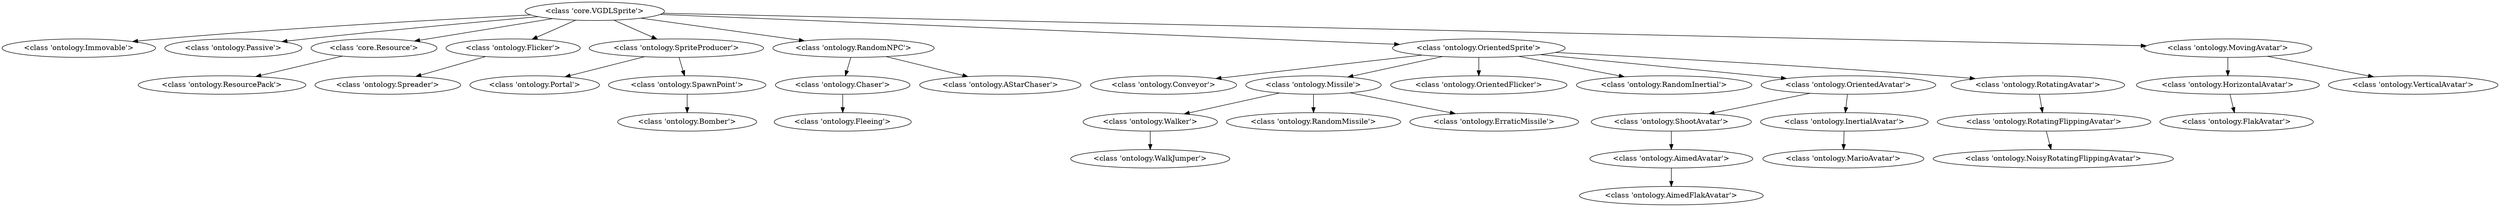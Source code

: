 strict digraph  {
	"<class 'core.VGDLSprite'>" -> "<class 'ontology.Immovable'>";
	"<class 'core.VGDLSprite'>" -> "<class 'ontology.Passive'>";
	"<class 'core.VGDLSprite'>" -> "<class 'core.Resource'>";
	"<class 'core.VGDLSprite'>" -> "<class 'ontology.Flicker'>";
	"<class 'core.VGDLSprite'>" -> "<class 'ontology.SpriteProducer'>";
	"<class 'core.VGDLSprite'>" -> "<class 'ontology.RandomNPC'>";
	"<class 'core.VGDLSprite'>" -> "<class 'ontology.OrientedSprite'>";
	"<class 'core.VGDLSprite'>" -> "<class 'ontology.MovingAvatar'>";
	"<class 'core.Resource'>" -> "<class 'ontology.ResourcePack'>";
	"<class 'ontology.Flicker'>" -> "<class 'ontology.Spreader'>";
	"<class 'ontology.SpriteProducer'>" -> "<class 'ontology.Portal'>";
	"<class 'ontology.SpriteProducer'>" -> "<class 'ontology.SpawnPoint'>";
	"<class 'ontology.SpawnPoint'>" -> "<class 'ontology.Bomber'>";
	"<class 'ontology.RandomNPC'>" -> "<class 'ontology.Chaser'>";
	"<class 'ontology.RandomNPC'>" -> "<class 'ontology.AStarChaser'>";
	"<class 'ontology.OrientedSprite'>" -> "<class 'ontology.Conveyor'>";
	"<class 'ontology.OrientedSprite'>" -> "<class 'ontology.Missile'>";
	"<class 'ontology.OrientedSprite'>" -> "<class 'ontology.OrientedFlicker'>";
	"<class 'ontology.OrientedSprite'>" -> "<class 'ontology.RandomInertial'>";
	"<class 'ontology.OrientedSprite'>" -> "<class 'ontology.OrientedAvatar'>";
	"<class 'ontology.OrientedSprite'>" -> "<class 'ontology.RotatingAvatar'>";
	"<class 'ontology.Missile'>" -> "<class 'ontology.Walker'>";
	"<class 'ontology.Missile'>" -> "<class 'ontology.RandomMissile'>";
	"<class 'ontology.Missile'>" -> "<class 'ontology.ErraticMissile'>";
	"<class 'ontology.Walker'>" -> "<class 'ontology.WalkJumper'>";
	"<class 'ontology.Chaser'>" -> "<class 'ontology.Fleeing'>";
	"<class 'ontology.MovingAvatar'>" -> "<class 'ontology.HorizontalAvatar'>";
	"<class 'ontology.MovingAvatar'>" -> "<class 'ontology.VerticalAvatar'>";
	"<class 'ontology.HorizontalAvatar'>" -> "<class 'ontology.FlakAvatar'>";
	"<class 'ontology.OrientedAvatar'>" -> "<class 'ontology.ShootAvatar'>";
	"<class 'ontology.OrientedAvatar'>" -> "<class 'ontology.InertialAvatar'>";
	"<class 'ontology.ShootAvatar'>" -> "<class 'ontology.AimedAvatar'>";
	"<class 'ontology.AimedAvatar'>" -> "<class 'ontology.AimedFlakAvatar'>";
	"<class 'ontology.RotatingAvatar'>" -> "<class 'ontology.RotatingFlippingAvatar'>";
	"<class 'ontology.RotatingFlippingAvatar'>" -> "<class 'ontology.NoisyRotatingFlippingAvatar'>";
	"<class 'ontology.InertialAvatar'>" -> "<class 'ontology.MarioAvatar'>";
}
